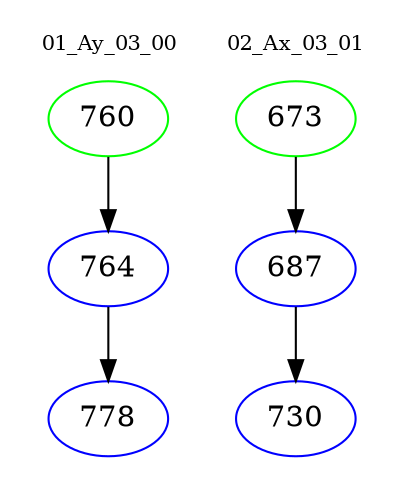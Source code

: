 digraph{
subgraph cluster_0 {
color = white
label = "01_Ay_03_00";
fontsize=10;
T0_760 [label="760", color="green"]
T0_760 -> T0_764 [color="black"]
T0_764 [label="764", color="blue"]
T0_764 -> T0_778 [color="black"]
T0_778 [label="778", color="blue"]
}
subgraph cluster_1 {
color = white
label = "02_Ax_03_01";
fontsize=10;
T1_673 [label="673", color="green"]
T1_673 -> T1_687 [color="black"]
T1_687 [label="687", color="blue"]
T1_687 -> T1_730 [color="black"]
T1_730 [label="730", color="blue"]
}
}
